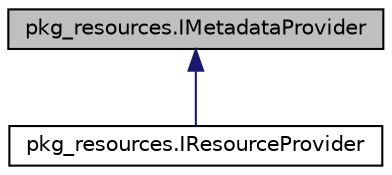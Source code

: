 digraph "pkg_resources.IMetadataProvider"
{
 // LATEX_PDF_SIZE
  edge [fontname="Helvetica",fontsize="10",labelfontname="Helvetica",labelfontsize="10"];
  node [fontname="Helvetica",fontsize="10",shape=record];
  Node1 [label="pkg_resources.IMetadataProvider",height=0.2,width=0.4,color="black", fillcolor="grey75", style="filled", fontcolor="black",tooltip=" "];
  Node1 -> Node2 [dir="back",color="midnightblue",fontsize="10",style="solid",fontname="Helvetica"];
  Node2 [label="pkg_resources.IResourceProvider",height=0.2,width=0.4,color="black", fillcolor="white", style="filled",URL="$classpkg__resources_1_1_i_resource_provider.html",tooltip=" "];
}
